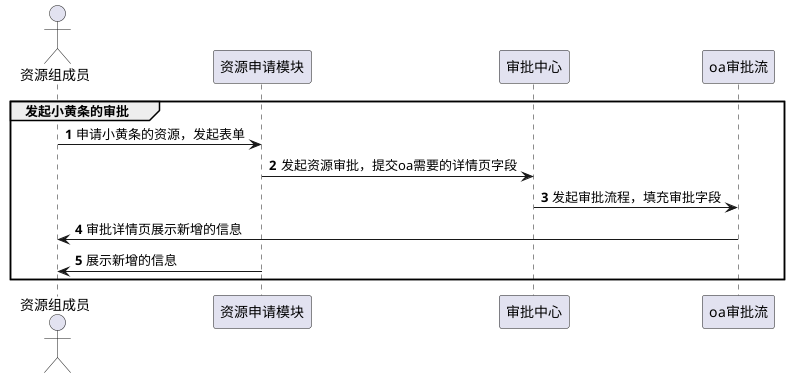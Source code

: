 @startuml
'https://plantuml.com/sequence-diagram

autonumber

actor 资源组成员
participant 资源申请模块
participant 审批中心
participant oa审批流

group 发起小黄条的审批
    资源组成员 -> 资源申请模块: 申请小黄条的资源，发起表单
    资源申请模块 -> 审批中心: 发起资源审批，提交oa需要的详情页字段
    审批中心 -> oa审批流: 发起审批流程，填充审批字段
    oa审批流 -> 资源组成员: 审批详情页展示新增的信息
    资源申请模块 -> 资源组成员: 展示新增的信息

end


@enduml